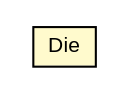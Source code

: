 #!/usr/local/bin/dot
#
# Class diagram 
# Generated by UMLGraph version 5.1 (http://www.umlgraph.org/)
#

digraph G {
	edge [fontname="arial",fontsize=10,labelfontname="arial",labelfontsize=10];
	node [fontname="arial",fontsize=10,shape=plaintext];
	nodesep=0.25;
	ranksep=0.5;
	// RiskGame.Die
	c133 [label=<<table title="RiskGame.Die" border="0" cellborder="1" cellspacing="0" cellpadding="2" port="p" bgcolor="lemonChiffon" href="./Die.html">
		<tr><td><table border="0" cellspacing="0" cellpadding="1">
<tr><td align="center" balign="center"> Die </td></tr>
		</table></td></tr>
		</table>>, fontname="arial", fontcolor="black", fontsize=10.0];
}

